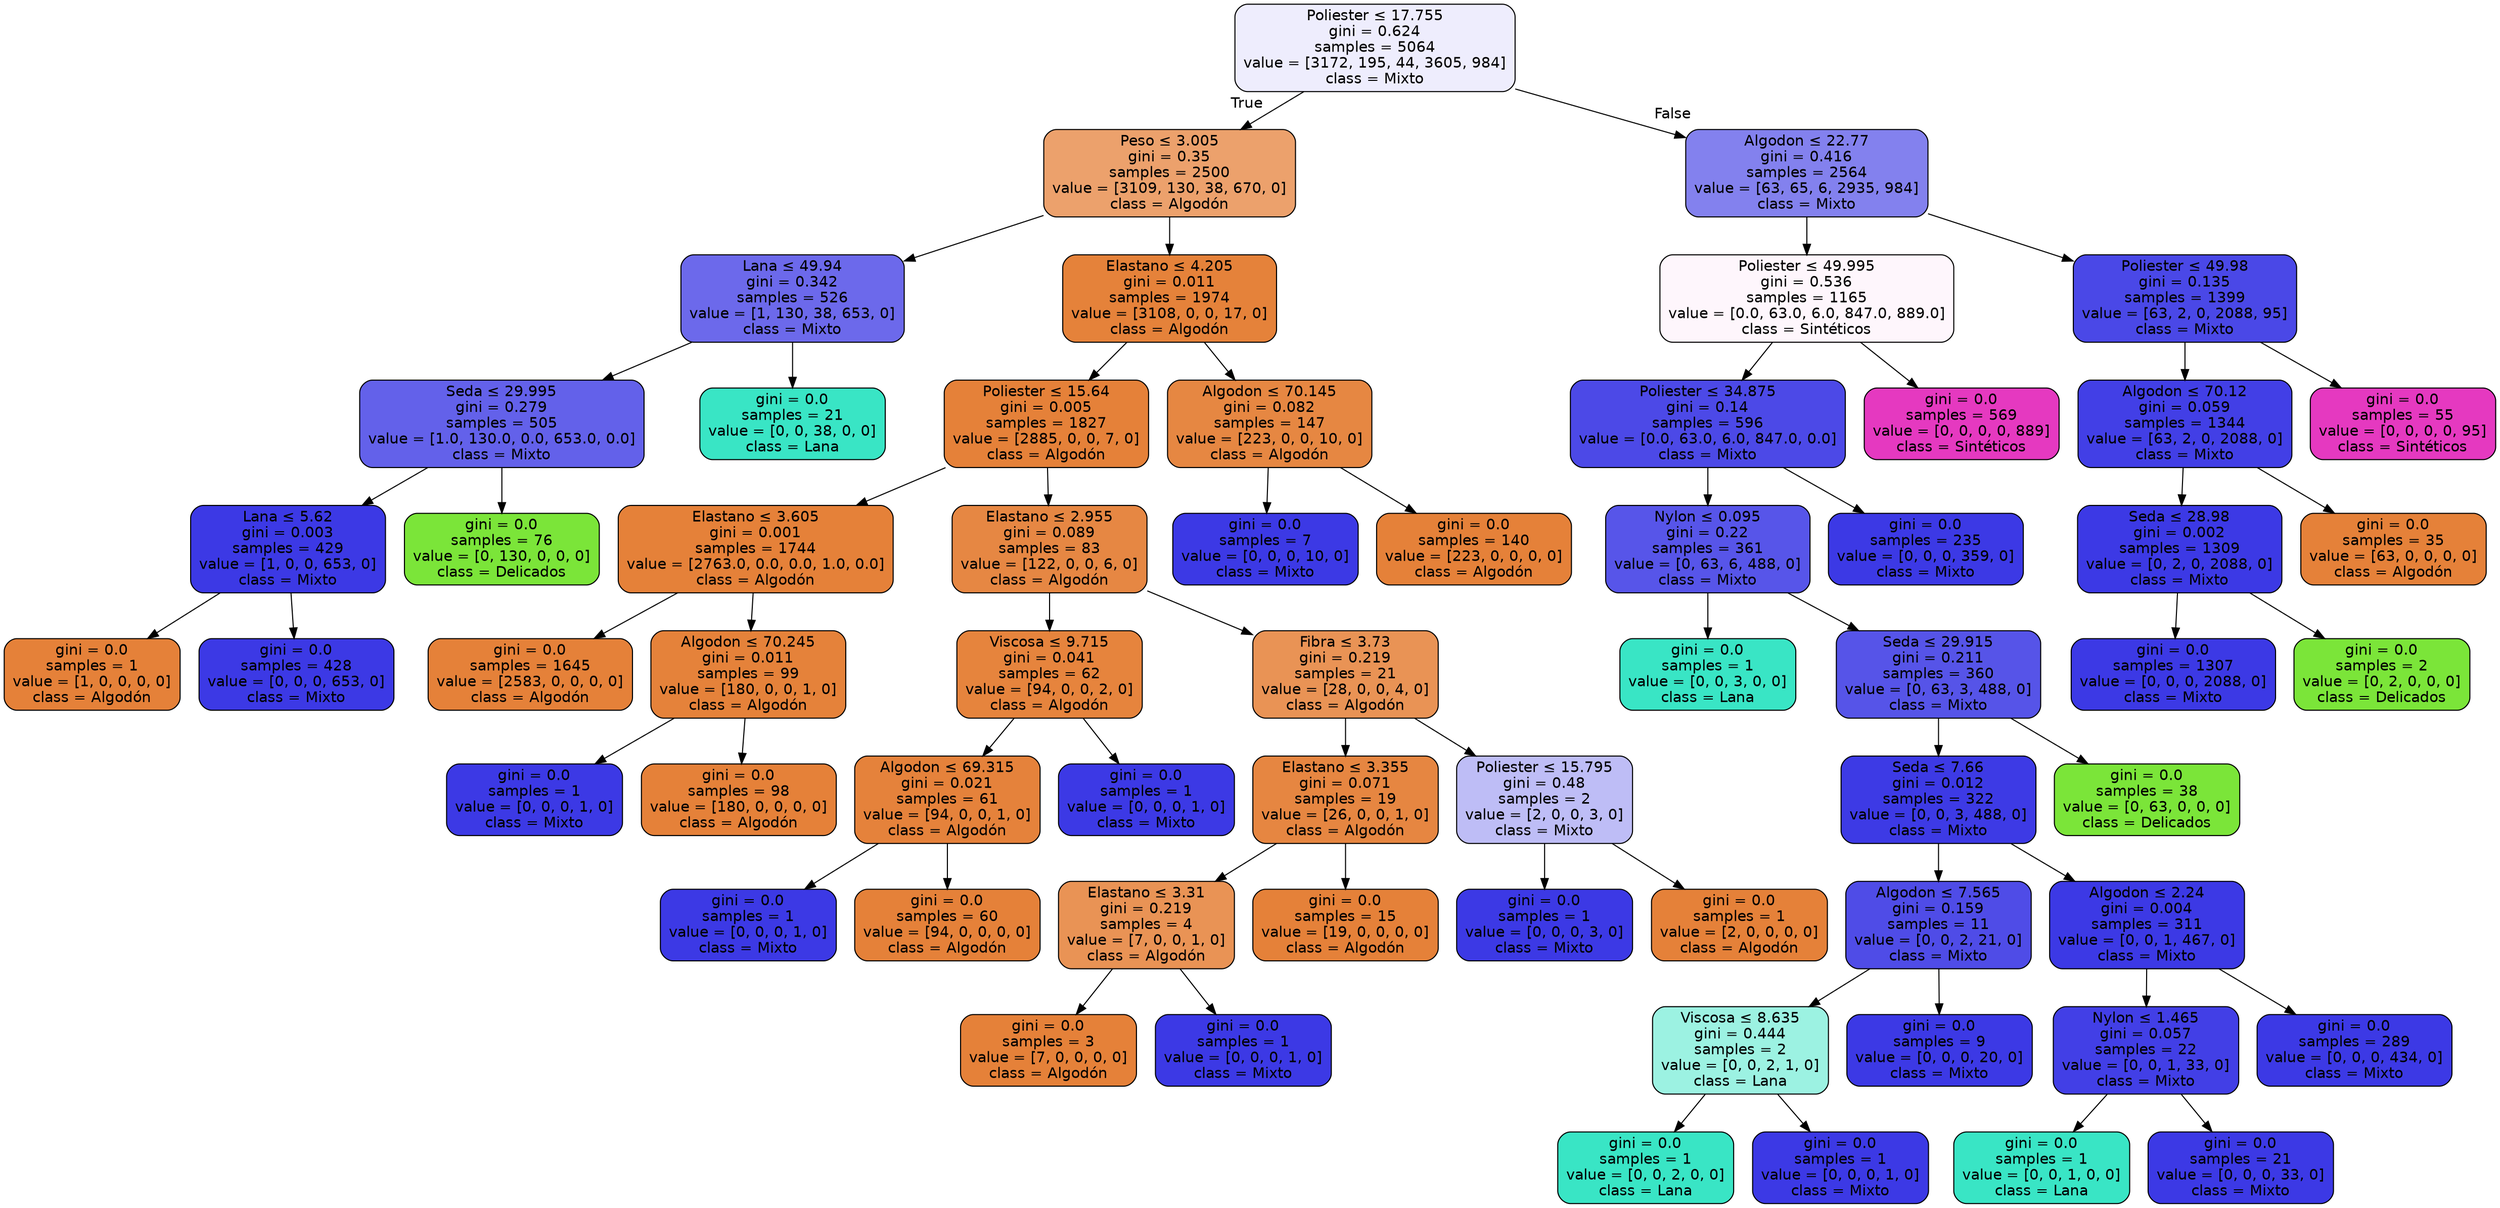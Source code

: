 digraph Tree {
node [shape=box, style="filled, rounded", color="black", fontname="helvetica"] ;
edge [fontname="helvetica"] ;
0 [label=<Poliester &le; 17.755<br/>gini = 0.624<br/>samples = 5064<br/>value = [3172, 195, 44, 3605, 984]<br/>class = Mixto>, fillcolor="#eeedfd"] ;
1 [label=<Peso &le; 3.005<br/>gini = 0.35<br/>samples = 2500<br/>value = [3109, 130, 38, 670, 0]<br/>class = Algodón>, fillcolor="#eca16c"] ;
0 -> 1 [labeldistance=2.5, labelangle=45, headlabel="True"] ;
2 [label=<Lana &le; 49.94<br/>gini = 0.342<br/>samples = 526<br/>value = [1, 130, 38, 653, 0]<br/>class = Mixto>, fillcolor="#6c69eb"] ;
1 -> 2 ;
3 [label=<Seda &le; 29.995<br/>gini = 0.279<br/>samples = 505<br/>value = [1.0, 130.0, 0.0, 653.0, 0.0]<br/>class = Mixto>, fillcolor="#6361ea"] ;
2 -> 3 ;
4 [label=<Lana &le; 5.62<br/>gini = 0.003<br/>samples = 429<br/>value = [1, 0, 0, 653, 0]<br/>class = Mixto>, fillcolor="#3c39e5"] ;
3 -> 4 ;
5 [label=<gini = 0.0<br/>samples = 1<br/>value = [1, 0, 0, 0, 0]<br/>class = Algodón>, fillcolor="#e58139"] ;
4 -> 5 ;
6 [label=<gini = 0.0<br/>samples = 428<br/>value = [0, 0, 0, 653, 0]<br/>class = Mixto>, fillcolor="#3c39e5"] ;
4 -> 6 ;
7 [label=<gini = 0.0<br/>samples = 76<br/>value = [0, 130, 0, 0, 0]<br/>class = Delicados>, fillcolor="#7be539"] ;
3 -> 7 ;
8 [label=<gini = 0.0<br/>samples = 21<br/>value = [0, 0, 38, 0, 0]<br/>class = Lana>, fillcolor="#39e5c5"] ;
2 -> 8 ;
9 [label=<Elastano &le; 4.205<br/>gini = 0.011<br/>samples = 1974<br/>value = [3108, 0, 0, 17, 0]<br/>class = Algodón>, fillcolor="#e5823a"] ;
1 -> 9 ;
10 [label=<Poliester &le; 15.64<br/>gini = 0.005<br/>samples = 1827<br/>value = [2885, 0, 0, 7, 0]<br/>class = Algodón>, fillcolor="#e58139"] ;
9 -> 10 ;
11 [label=<Elastano &le; 3.605<br/>gini = 0.001<br/>samples = 1744<br/>value = [2763.0, 0.0, 0.0, 1.0, 0.0]<br/>class = Algodón>, fillcolor="#e58139"] ;
10 -> 11 ;
12 [label=<gini = 0.0<br/>samples = 1645<br/>value = [2583, 0, 0, 0, 0]<br/>class = Algodón>, fillcolor="#e58139"] ;
11 -> 12 ;
13 [label=<Algodon &le; 70.245<br/>gini = 0.011<br/>samples = 99<br/>value = [180, 0, 0, 1, 0]<br/>class = Algodón>, fillcolor="#e5823a"] ;
11 -> 13 ;
14 [label=<gini = 0.0<br/>samples = 1<br/>value = [0, 0, 0, 1, 0]<br/>class = Mixto>, fillcolor="#3c39e5"] ;
13 -> 14 ;
15 [label=<gini = 0.0<br/>samples = 98<br/>value = [180, 0, 0, 0, 0]<br/>class = Algodón>, fillcolor="#e58139"] ;
13 -> 15 ;
16 [label=<Elastano &le; 2.955<br/>gini = 0.089<br/>samples = 83<br/>value = [122, 0, 0, 6, 0]<br/>class = Algodón>, fillcolor="#e68743"] ;
10 -> 16 ;
17 [label=<Viscosa &le; 9.715<br/>gini = 0.041<br/>samples = 62<br/>value = [94, 0, 0, 2, 0]<br/>class = Algodón>, fillcolor="#e6843d"] ;
16 -> 17 ;
18 [label=<Algodon &le; 69.315<br/>gini = 0.021<br/>samples = 61<br/>value = [94, 0, 0, 1, 0]<br/>class = Algodón>, fillcolor="#e5823b"] ;
17 -> 18 ;
19 [label=<gini = 0.0<br/>samples = 1<br/>value = [0, 0, 0, 1, 0]<br/>class = Mixto>, fillcolor="#3c39e5"] ;
18 -> 19 ;
20 [label=<gini = 0.0<br/>samples = 60<br/>value = [94, 0, 0, 0, 0]<br/>class = Algodón>, fillcolor="#e58139"] ;
18 -> 20 ;
21 [label=<gini = 0.0<br/>samples = 1<br/>value = [0, 0, 0, 1, 0]<br/>class = Mixto>, fillcolor="#3c39e5"] ;
17 -> 21 ;
22 [label=<Fibra &le; 3.73<br/>gini = 0.219<br/>samples = 21<br/>value = [28, 0, 0, 4, 0]<br/>class = Algodón>, fillcolor="#e99355"] ;
16 -> 22 ;
23 [label=<Elastano &le; 3.355<br/>gini = 0.071<br/>samples = 19<br/>value = [26, 0, 0, 1, 0]<br/>class = Algodón>, fillcolor="#e68641"] ;
22 -> 23 ;
24 [label=<Elastano &le; 3.31<br/>gini = 0.219<br/>samples = 4<br/>value = [7, 0, 0, 1, 0]<br/>class = Algodón>, fillcolor="#e99355"] ;
23 -> 24 ;
25 [label=<gini = 0.0<br/>samples = 3<br/>value = [7, 0, 0, 0, 0]<br/>class = Algodón>, fillcolor="#e58139"] ;
24 -> 25 ;
26 [label=<gini = 0.0<br/>samples = 1<br/>value = [0, 0, 0, 1, 0]<br/>class = Mixto>, fillcolor="#3c39e5"] ;
24 -> 26 ;
27 [label=<gini = 0.0<br/>samples = 15<br/>value = [19, 0, 0, 0, 0]<br/>class = Algodón>, fillcolor="#e58139"] ;
23 -> 27 ;
28 [label=<Poliester &le; 15.795<br/>gini = 0.48<br/>samples = 2<br/>value = [2, 0, 0, 3, 0]<br/>class = Mixto>, fillcolor="#bebdf6"] ;
22 -> 28 ;
29 [label=<gini = 0.0<br/>samples = 1<br/>value = [0, 0, 0, 3, 0]<br/>class = Mixto>, fillcolor="#3c39e5"] ;
28 -> 29 ;
30 [label=<gini = 0.0<br/>samples = 1<br/>value = [2, 0, 0, 0, 0]<br/>class = Algodón>, fillcolor="#e58139"] ;
28 -> 30 ;
31 [label=<Algodon &le; 70.145<br/>gini = 0.082<br/>samples = 147<br/>value = [223, 0, 0, 10, 0]<br/>class = Algodón>, fillcolor="#e68742"] ;
9 -> 31 ;
32 [label=<gini = 0.0<br/>samples = 7<br/>value = [0, 0, 0, 10, 0]<br/>class = Mixto>, fillcolor="#3c39e5"] ;
31 -> 32 ;
33 [label=<gini = 0.0<br/>samples = 140<br/>value = [223, 0, 0, 0, 0]<br/>class = Algodón>, fillcolor="#e58139"] ;
31 -> 33 ;
34 [label=<Algodon &le; 22.77<br/>gini = 0.416<br/>samples = 2564<br/>value = [63, 65, 6, 2935, 984]<br/>class = Mixto>, fillcolor="#8381ee"] ;
0 -> 34 [labeldistance=2.5, labelangle=-45, headlabel="False"] ;
35 [label=<Poliester &le; 49.995<br/>gini = 0.536<br/>samples = 1165<br/>value = [0.0, 63.0, 6.0, 847.0, 889.0]<br/>class = Sintéticos>, fillcolor="#fef6fc"] ;
34 -> 35 ;
36 [label=<Poliester &le; 34.875<br/>gini = 0.14<br/>samples = 596<br/>value = [0.0, 63.0, 6.0, 847.0, 0.0]<br/>class = Mixto>, fillcolor="#4c49e7"] ;
35 -> 36 ;
37 [label=<Nylon &le; 0.095<br/>gini = 0.22<br/>samples = 361<br/>value = [0, 63, 6, 488, 0]<br/>class = Mixto>, fillcolor="#5755e9"] ;
36 -> 37 ;
38 [label=<gini = 0.0<br/>samples = 1<br/>value = [0, 0, 3, 0, 0]<br/>class = Lana>, fillcolor="#39e5c5"] ;
37 -> 38 ;
39 [label=<Seda &le; 29.915<br/>gini = 0.211<br/>samples = 360<br/>value = [0, 63, 3, 488, 0]<br/>class = Mixto>, fillcolor="#5654e8"] ;
37 -> 39 ;
40 [label=<Seda &le; 7.66<br/>gini = 0.012<br/>samples = 322<br/>value = [0, 0, 3, 488, 0]<br/>class = Mixto>, fillcolor="#3d3ae5"] ;
39 -> 40 ;
41 [label=<Algodon &le; 7.565<br/>gini = 0.159<br/>samples = 11<br/>value = [0, 0, 2, 21, 0]<br/>class = Mixto>, fillcolor="#4f4ce7"] ;
40 -> 41 ;
42 [label=<Viscosa &le; 8.635<br/>gini = 0.444<br/>samples = 2<br/>value = [0, 0, 2, 1, 0]<br/>class = Lana>, fillcolor="#9cf2e2"] ;
41 -> 42 ;
43 [label=<gini = 0.0<br/>samples = 1<br/>value = [0, 0, 2, 0, 0]<br/>class = Lana>, fillcolor="#39e5c5"] ;
42 -> 43 ;
44 [label=<gini = 0.0<br/>samples = 1<br/>value = [0, 0, 0, 1, 0]<br/>class = Mixto>, fillcolor="#3c39e5"] ;
42 -> 44 ;
45 [label=<gini = 0.0<br/>samples = 9<br/>value = [0, 0, 0, 20, 0]<br/>class = Mixto>, fillcolor="#3c39e5"] ;
41 -> 45 ;
46 [label=<Algodon &le; 2.24<br/>gini = 0.004<br/>samples = 311<br/>value = [0, 0, 1, 467, 0]<br/>class = Mixto>, fillcolor="#3c39e5"] ;
40 -> 46 ;
47 [label=<Nylon &le; 1.465<br/>gini = 0.057<br/>samples = 22<br/>value = [0, 0, 1, 33, 0]<br/>class = Mixto>, fillcolor="#423fe6"] ;
46 -> 47 ;
48 [label=<gini = 0.0<br/>samples = 1<br/>value = [0, 0, 1, 0, 0]<br/>class = Lana>, fillcolor="#39e5c5"] ;
47 -> 48 ;
49 [label=<gini = 0.0<br/>samples = 21<br/>value = [0, 0, 0, 33, 0]<br/>class = Mixto>, fillcolor="#3c39e5"] ;
47 -> 49 ;
50 [label=<gini = 0.0<br/>samples = 289<br/>value = [0, 0, 0, 434, 0]<br/>class = Mixto>, fillcolor="#3c39e5"] ;
46 -> 50 ;
51 [label=<gini = 0.0<br/>samples = 38<br/>value = [0, 63, 0, 0, 0]<br/>class = Delicados>, fillcolor="#7be539"] ;
39 -> 51 ;
52 [label=<gini = 0.0<br/>samples = 235<br/>value = [0, 0, 0, 359, 0]<br/>class = Mixto>, fillcolor="#3c39e5"] ;
36 -> 52 ;
53 [label=<gini = 0.0<br/>samples = 569<br/>value = [0, 0, 0, 0, 889]<br/>class = Sintéticos>, fillcolor="#e539c0"] ;
35 -> 53 ;
54 [label=<Poliester &le; 49.98<br/>gini = 0.135<br/>samples = 1399<br/>value = [63, 2, 0, 2088, 95]<br/>class = Mixto>, fillcolor="#4a48e7"] ;
34 -> 54 ;
55 [label=<Algodon &le; 70.12<br/>gini = 0.059<br/>samples = 1344<br/>value = [63, 2, 0, 2088, 0]<br/>class = Mixto>, fillcolor="#423fe6"] ;
54 -> 55 ;
56 [label=<Seda &le; 28.98<br/>gini = 0.002<br/>samples = 1309<br/>value = [0, 2, 0, 2088, 0]<br/>class = Mixto>, fillcolor="#3c39e5"] ;
55 -> 56 ;
57 [label=<gini = 0.0<br/>samples = 1307<br/>value = [0, 0, 0, 2088, 0]<br/>class = Mixto>, fillcolor="#3c39e5"] ;
56 -> 57 ;
58 [label=<gini = 0.0<br/>samples = 2<br/>value = [0, 2, 0, 0, 0]<br/>class = Delicados>, fillcolor="#7be539"] ;
56 -> 58 ;
59 [label=<gini = 0.0<br/>samples = 35<br/>value = [63, 0, 0, 0, 0]<br/>class = Algodón>, fillcolor="#e58139"] ;
55 -> 59 ;
60 [label=<gini = 0.0<br/>samples = 55<br/>value = [0, 0, 0, 0, 95]<br/>class = Sintéticos>, fillcolor="#e539c0"] ;
54 -> 60 ;
}